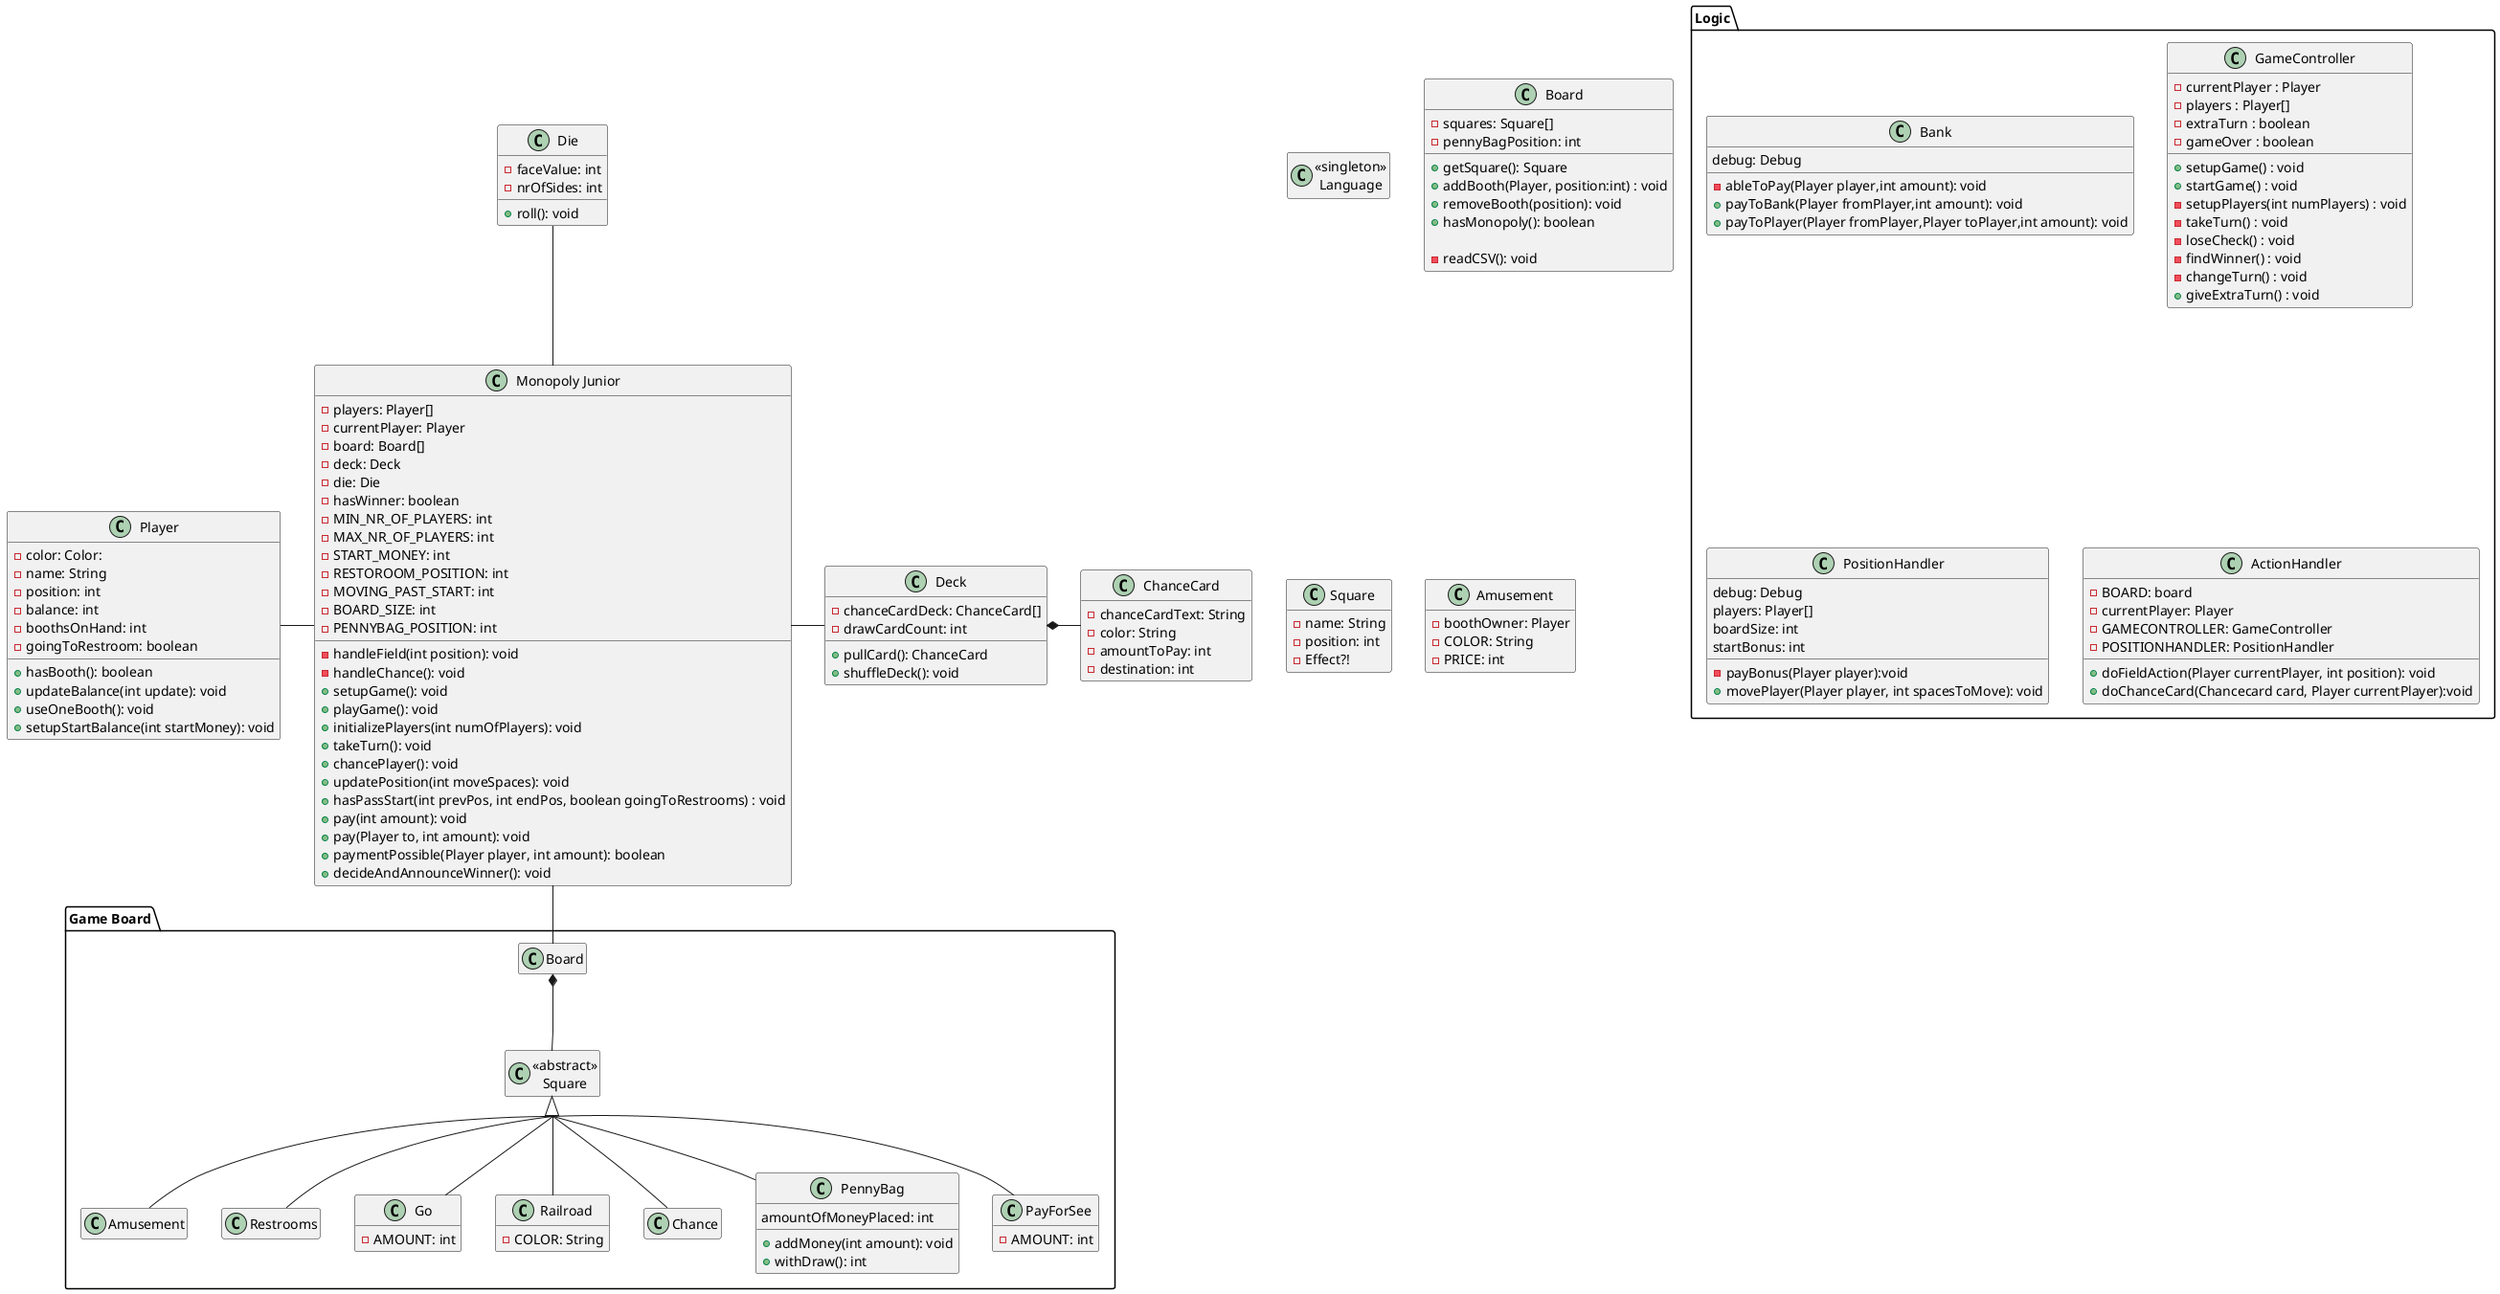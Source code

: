 @startuml

hide empty members
skinparam groupInheritance 2

class "Monopoly Junior" as Game
class Die

package "Game Board" {
    class Board

    class "<<abstract>>\nSquare" as Square
        class Amusement
        class Restrooms
        class Go{
          -AMOUNT: int
        }
        'before was start
        class Railroad{
           -COLOR: String
        }
        class Chance
        class PennyBag{
           amountOfMoneyPlaced: int

           +addMoney(int amount): void
           +withDraw(): int

        }
        class PayForSee{
           -AMOUNT: int
        }
}

package Logic {
    class Bank{
         debug: Debug
        -ableToPay(Player player,int amount): void
        +payToBank(Player fromPlayer,int amount): void
        +payToPlayer(Player fromPlayer,Player toPlayer,int amount): void


    }
    class GameController{
        -currentPlayer : Player
        -players : Player[]
        -extraTurn : boolean
        -gameOver : boolean

        +setupGame() : void
        +startGame() : void
        -setupPlayers(int numPlayers) : void
        -takeTurn() : void
        -loseCheck() : void
        -findWinner() : void
        -changeTurn() : void
        +giveExtraTurn() : void

      'debug: Debug'
      'actionHandler: ActionHandler'
      'positionHandler: PositionHandler'
      'board: Board
      'die: Die
      'gameOver: boolean
      'extraTurn: boolean
      '-players: Player[]
      '-currentPlayer: Player



    }
    'class PlayerHandler'
    class PositionHandler{
       debug: Debug
       players: Player[]
       boardSize: int
       startBonus: int

       -payBonus(Player player):void
       +movePlayer(Player player, int spacesToMove): void

    }
    'class SquareActionHandler'
     class ActionHandler{
         -BOARD: board
         -currentPlayer: Player
         -GAMECONTROLLER: GameController
         -POSITIONHANDLER: PositionHandler

         +doFieldAction(Player currentPlayer, int position): void
         +doChanceCard(Chancecard card, Player currentPlayer):void




     }

}



class Deck
class ChanceCard
class Player
class "<<singleton>>\nLanguage" as Language

Game -up- Die
Game -right- Deck
    Deck *-right- ChanceCard
Game -left- Player
Game -down- Board
    Board *-down- Square
    Square <|-- Restrooms
    Square <|-- Amusement
    Square <|-- Railroad
    Square <|-- PayForSee
    Square <|-- PennyBag
    Square <|-- Go
    Square <|-- Chance

class Game {
    -players: Player[]
    -currentPlayer: Player
    -board: Board[]
    -deck: Deck
    -die: Die
    -hasWinner: boolean
    -MIN_NR_OF_PLAYERS: int
    -MAX_NR_OF_PLAYERS: int
    -START_MONEY: int
    -RESTOROOM_POSITION: int
    -MOVING_PAST_START: int
    -BOARD_SIZE: int
    -PENNYBAG_POSITION: int

    -handleField(int position): void
    -handleChance(): void
    +setupGame(): void
    +playGame(): void
    +initializePlayers(int numOfPlayers): void
    +takeTurn(): void
    +chancePlayer(): void
    +updatePosition(int moveSpaces): void
    +hasPassStart(int prevPos, int endPos, boolean goingToRestrooms) : void
    +pay(int amount): void
    +pay(Player to, int amount): void
    +paymentPossible(Player player, int amount): boolean
    +decideAndAnnounceWinner(): void

}

class Board {
    -squares: Square[]
    -pennyBagPosition: int

    +getSquare(): Square
    +addBooth(Player, position:int) : void
    +removeBooth(position): void
    +hasMonopoly(): boolean

    -readCSV(): void
}

class Square {
    -name: String
    -position: int
    -Effect?!
}

class Die {
    -faceValue: int
    -nrOfSides: int

    +roll(): void
}

class Player {
    -color: Color:
    -name: String
    -position: int
    -balance: int
    -boothsOnHand: int
    -goingToRestroom: boolean

    +hasBooth(): boolean
    +updateBalance(int update): void
    +useOneBooth(): void
    +setupStartBalance(int startMoney): void
}

class Deck {
    -chanceCardDeck: ChanceCard[]
    -drawCardCount: int

    +pullCard(): ChanceCard
    +shuffleDeck(): void
}
class ChanceCard {
    -chanceCardText: String
    -color: String
    -amountToPay: int
    -destination: int

}
class Amusement {
    -boothOwner: Player
    -COLOR: String
    -PRICE: int

}

@enduml